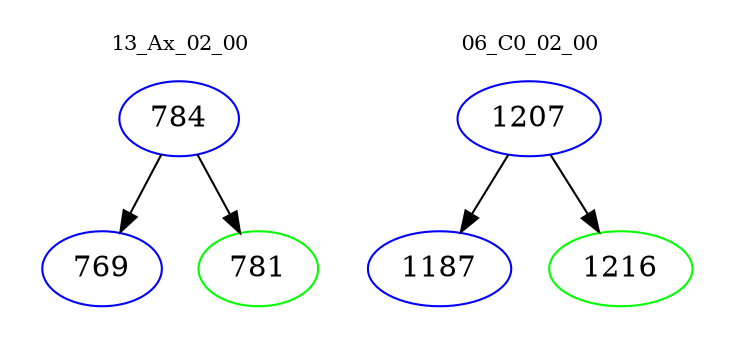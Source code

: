 digraph{
subgraph cluster_0 {
color = white
label = "13_Ax_02_00";
fontsize=10;
T0_784 [label="784", color="blue"]
T0_784 -> T0_769 [color="black"]
T0_769 [label="769", color="blue"]
T0_784 -> T0_781 [color="black"]
T0_781 [label="781", color="green"]
}
subgraph cluster_1 {
color = white
label = "06_C0_02_00";
fontsize=10;
T1_1207 [label="1207", color="blue"]
T1_1207 -> T1_1187 [color="black"]
T1_1187 [label="1187", color="blue"]
T1_1207 -> T1_1216 [color="black"]
T1_1216 [label="1216", color="green"]
}
}
